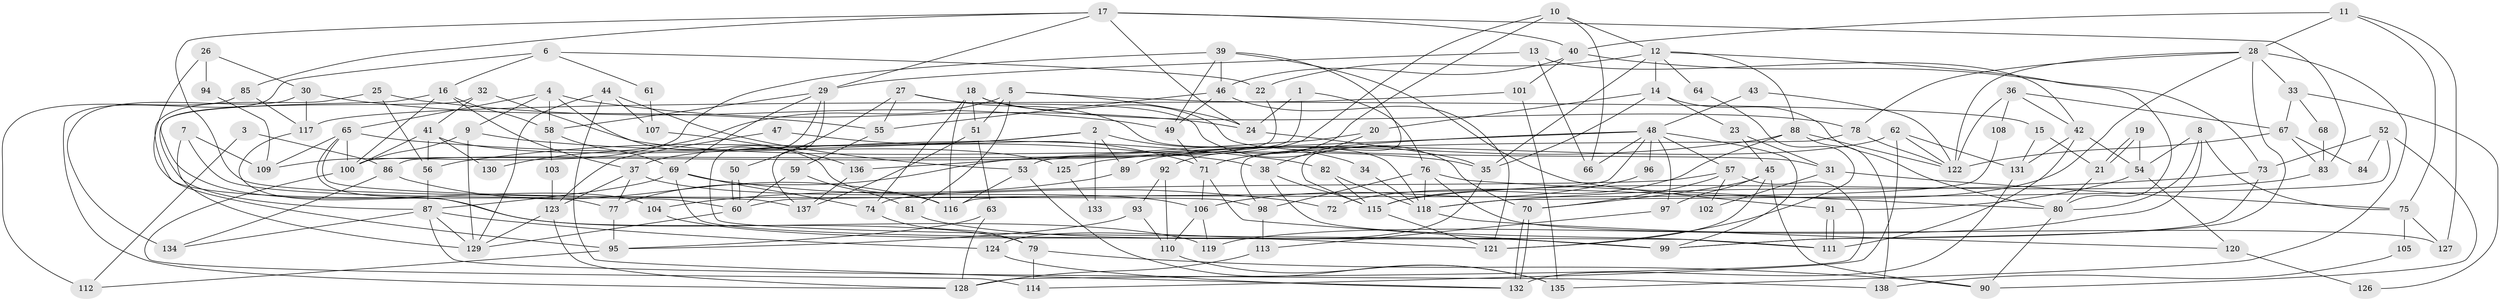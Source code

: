 // Generated by graph-tools (version 1.1) at 2025/11/02/27/25 16:11:22]
// undirected, 138 vertices, 276 edges
graph export_dot {
graph [start="1"]
  node [color=gray90,style=filled];
  1;
  2;
  3;
  4;
  5;
  6;
  7;
  8;
  9;
  10;
  11;
  12;
  13;
  14;
  15;
  16;
  17;
  18;
  19;
  20;
  21;
  22;
  23;
  24;
  25;
  26;
  27;
  28;
  29;
  30;
  31;
  32;
  33;
  34;
  35;
  36;
  37;
  38;
  39;
  40;
  41;
  42;
  43;
  44;
  45;
  46;
  47;
  48;
  49;
  50;
  51;
  52;
  53;
  54;
  55;
  56;
  57;
  58;
  59;
  60;
  61;
  62;
  63;
  64;
  65;
  66;
  67;
  68;
  69;
  70;
  71;
  72;
  73;
  74;
  75;
  76;
  77;
  78;
  79;
  80;
  81;
  82;
  83;
  84;
  85;
  86;
  87;
  88;
  89;
  90;
  91;
  92;
  93;
  94;
  95;
  96;
  97;
  98;
  99;
  100;
  101;
  102;
  103;
  104;
  105;
  106;
  107;
  108;
  109;
  110;
  111;
  112;
  113;
  114;
  115;
  116;
  117;
  118;
  119;
  120;
  121;
  122;
  123;
  124;
  125;
  126;
  127;
  128;
  129;
  130;
  131;
  132;
  133;
  134;
  135;
  136;
  137;
  138;
  1 -- 76;
  1 -- 24;
  1 -- 86;
  2 -- 89;
  2 -- 56;
  2 -- 34;
  2 -- 37;
  2 -- 133;
  3 -- 86;
  3 -- 112;
  4 -- 116;
  4 -- 58;
  4 -- 9;
  4 -- 24;
  4 -- 65;
  5 -- 51;
  5 -- 15;
  5 -- 24;
  5 -- 81;
  5 -- 130;
  6 -- 128;
  6 -- 22;
  6 -- 16;
  6 -- 61;
  7 -- 129;
  7 -- 60;
  7 -- 109;
  8 -- 54;
  8 -- 75;
  8 -- 80;
  8 -- 119;
  9 -- 100;
  9 -- 38;
  9 -- 129;
  10 -- 12;
  10 -- 66;
  10 -- 77;
  10 -- 92;
  11 -- 40;
  11 -- 28;
  11 -- 75;
  11 -- 127;
  12 -- 35;
  12 -- 14;
  12 -- 22;
  12 -- 64;
  12 -- 80;
  12 -- 88;
  13 -- 42;
  13 -- 29;
  13 -- 66;
  14 -- 23;
  14 -- 80;
  14 -- 20;
  14 -- 35;
  15 -- 21;
  15 -- 131;
  16 -- 37;
  16 -- 58;
  16 -- 100;
  16 -- 104;
  17 -- 24;
  17 -- 29;
  17 -- 40;
  17 -- 83;
  17 -- 85;
  17 -- 98;
  18 -- 78;
  18 -- 74;
  18 -- 31;
  18 -- 51;
  18 -- 116;
  19 -- 54;
  19 -- 21;
  19 -- 21;
  20 -- 38;
  20 -- 136;
  21 -- 80;
  22 -- 100;
  23 -- 31;
  23 -- 45;
  24 -- 35;
  25 -- 56;
  25 -- 49;
  25 -- 95;
  26 -- 30;
  26 -- 77;
  26 -- 94;
  27 -- 70;
  27 -- 55;
  27 -- 50;
  27 -- 118;
  28 -- 78;
  28 -- 99;
  28 -- 33;
  28 -- 72;
  28 -- 122;
  28 -- 135;
  29 -- 111;
  29 -- 58;
  29 -- 69;
  29 -- 137;
  30 -- 55;
  30 -- 134;
  30 -- 117;
  31 -- 75;
  31 -- 102;
  32 -- 87;
  32 -- 35;
  32 -- 41;
  33 -- 67;
  33 -- 68;
  33 -- 126;
  34 -- 118;
  35 -- 124;
  36 -- 67;
  36 -- 122;
  36 -- 42;
  36 -- 108;
  37 -- 77;
  37 -- 106;
  37 -- 123;
  38 -- 115;
  38 -- 111;
  39 -- 109;
  39 -- 49;
  39 -- 46;
  39 -- 91;
  39 -- 115;
  40 -- 73;
  40 -- 46;
  40 -- 101;
  41 -- 100;
  41 -- 56;
  41 -- 125;
  41 -- 130;
  42 -- 111;
  42 -- 54;
  42 -- 131;
  43 -- 122;
  43 -- 48;
  44 -- 132;
  44 -- 53;
  44 -- 107;
  44 -- 129;
  45 -- 90;
  45 -- 70;
  45 -- 97;
  45 -- 121;
  46 -- 49;
  46 -- 55;
  46 -- 121;
  47 -- 71;
  47 -- 123;
  48 -- 99;
  48 -- 60;
  48 -- 53;
  48 -- 57;
  48 -- 66;
  48 -- 71;
  48 -- 96;
  48 -- 97;
  49 -- 71;
  50 -- 60;
  50 -- 60;
  51 -- 137;
  51 -- 63;
  52 -- 73;
  52 -- 90;
  52 -- 84;
  52 -- 118;
  53 -- 135;
  53 -- 116;
  54 -- 91;
  54 -- 120;
  55 -- 59;
  56 -- 87;
  57 -- 128;
  57 -- 70;
  57 -- 74;
  57 -- 102;
  58 -- 69;
  58 -- 103;
  59 -- 60;
  59 -- 81;
  60 -- 129;
  61 -- 107;
  62 -- 131;
  62 -- 122;
  62 -- 89;
  62 -- 114;
  63 -- 128;
  63 -- 95;
  64 -- 121;
  65 -- 82;
  65 -- 79;
  65 -- 100;
  65 -- 109;
  65 -- 137;
  67 -- 83;
  67 -- 122;
  67 -- 84;
  68 -- 83;
  69 -- 74;
  69 -- 72;
  69 -- 87;
  69 -- 99;
  70 -- 132;
  70 -- 132;
  71 -- 106;
  71 -- 99;
  73 -- 118;
  73 -- 99;
  74 -- 79;
  75 -- 127;
  75 -- 105;
  76 -- 118;
  76 -- 80;
  76 -- 98;
  76 -- 127;
  77 -- 95;
  78 -- 98;
  78 -- 122;
  79 -- 114;
  79 -- 90;
  80 -- 90;
  81 -- 99;
  82 -- 115;
  82 -- 118;
  83 -- 115;
  85 -- 117;
  85 -- 112;
  86 -- 116;
  86 -- 134;
  87 -- 129;
  87 -- 124;
  87 -- 134;
  87 -- 138;
  88 -- 115;
  88 -- 122;
  88 -- 125;
  88 -- 138;
  89 -- 104;
  91 -- 111;
  91 -- 111;
  92 -- 110;
  92 -- 93;
  93 -- 95;
  93 -- 110;
  94 -- 109;
  95 -- 112;
  96 -- 106;
  97 -- 113;
  98 -- 113;
  100 -- 114;
  101 -- 117;
  101 -- 135;
  103 -- 123;
  104 -- 121;
  105 -- 138;
  106 -- 110;
  106 -- 119;
  107 -- 136;
  108 -- 116;
  110 -- 135;
  113 -- 128;
  115 -- 121;
  117 -- 119;
  118 -- 120;
  120 -- 126;
  123 -- 129;
  123 -- 128;
  124 -- 132;
  125 -- 133;
  131 -- 132;
  136 -- 137;
}
